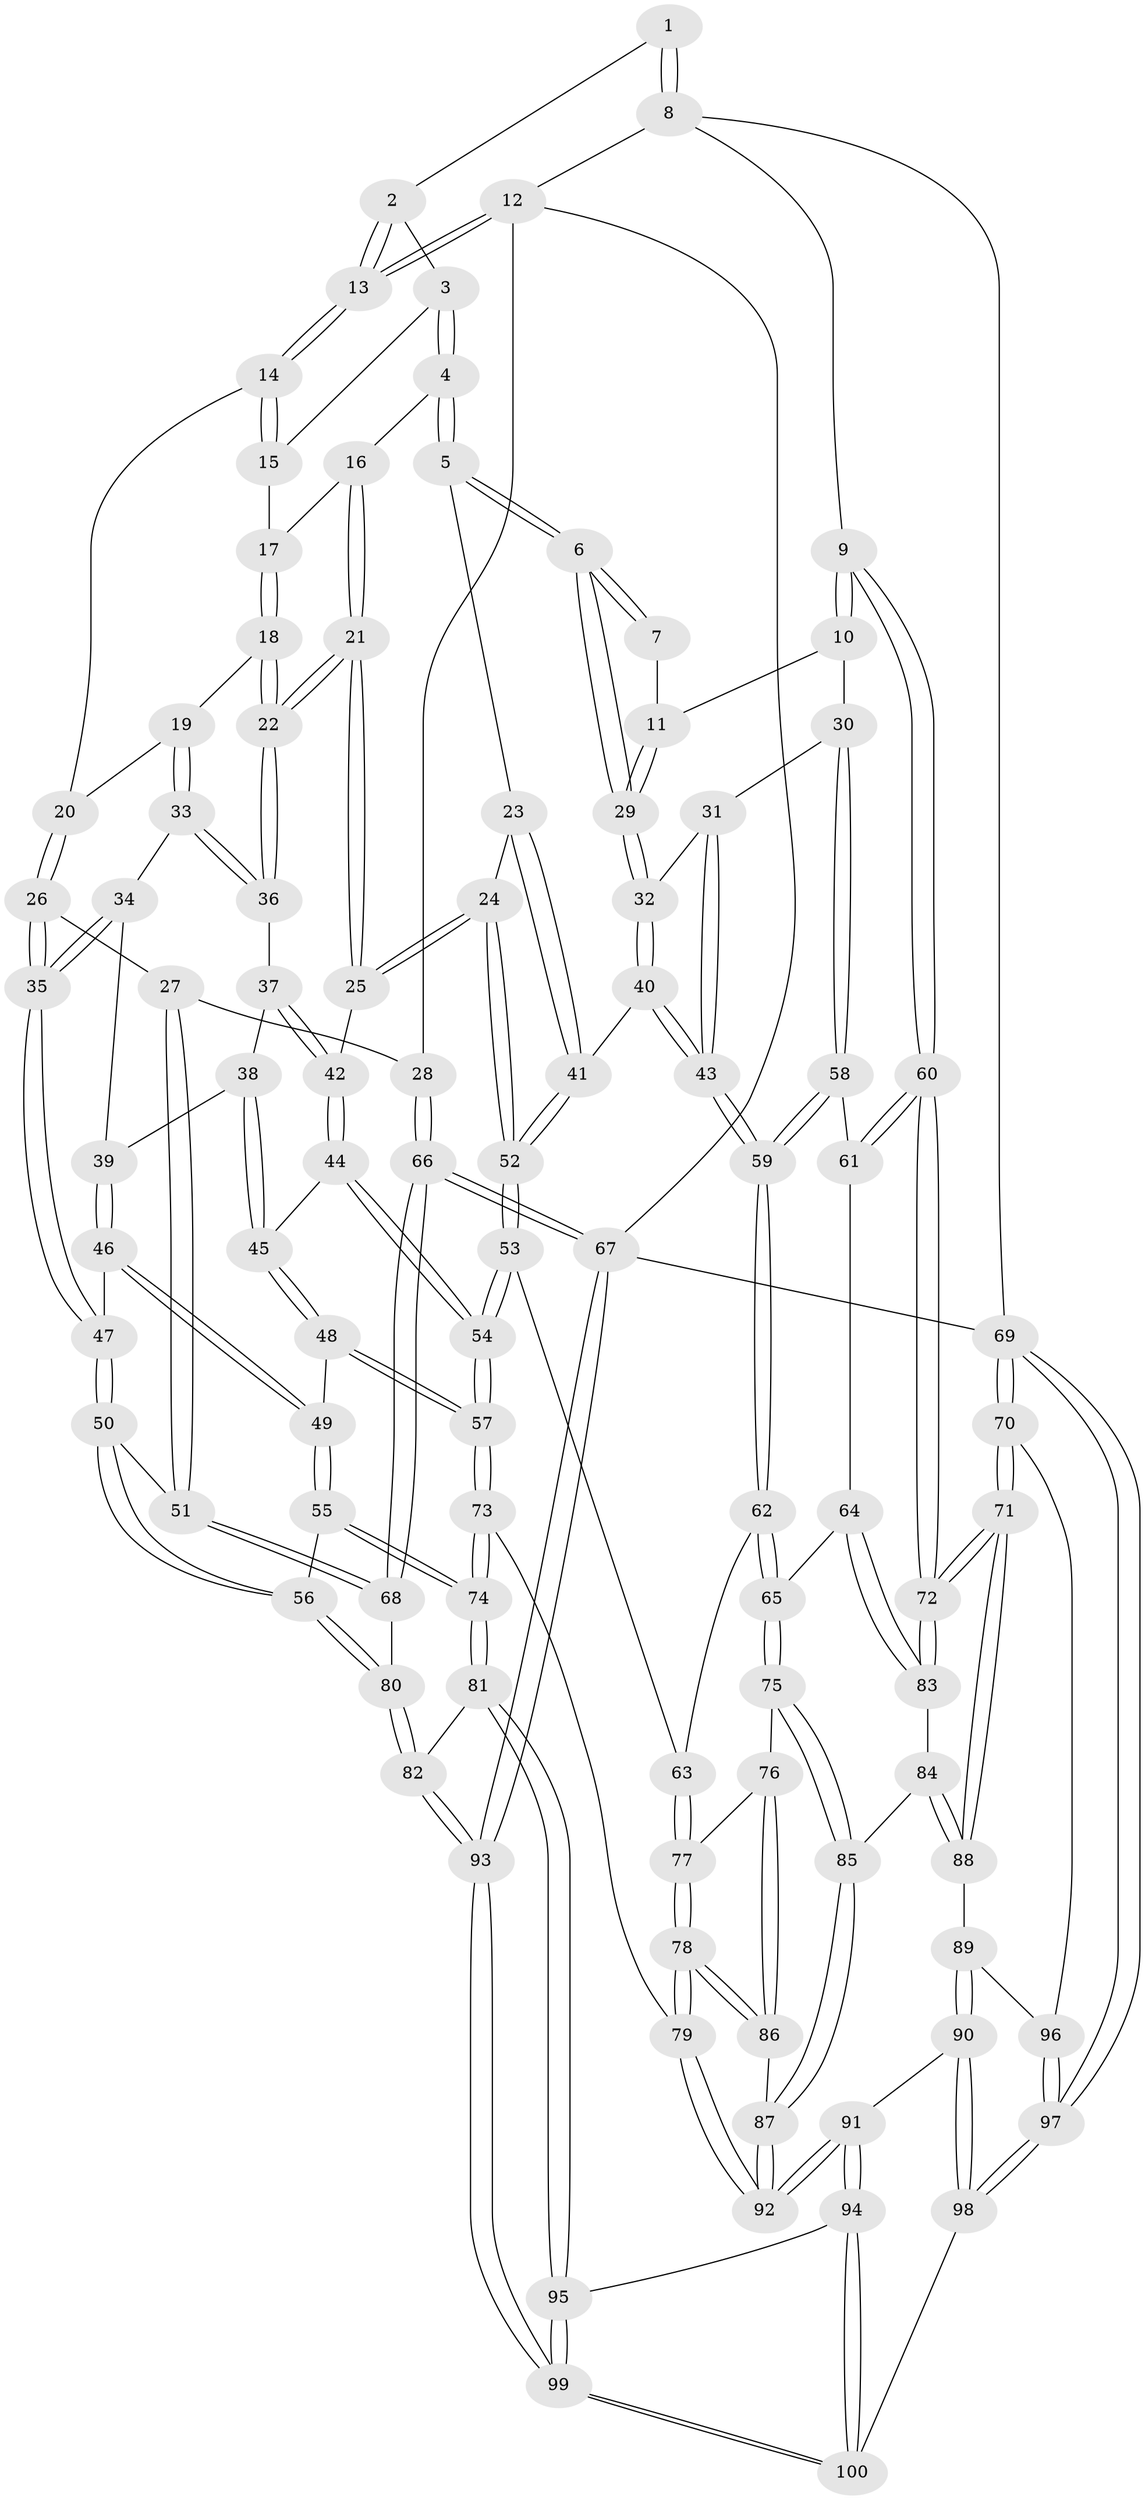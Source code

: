 // Generated by graph-tools (version 1.1) at 2025/17/03/09/25 04:17:16]
// undirected, 100 vertices, 247 edges
graph export_dot {
graph [start="1"]
  node [color=gray90,style=filled];
  1 [pos="+0.9449607945333539+0"];
  2 [pos="+0.5567587402264995+0"];
  3 [pos="+0.5558819020515849+0"];
  4 [pos="+0.6095325577127918+0.06924484419645645"];
  5 [pos="+0.687967095156279+0.1435384148936303"];
  6 [pos="+0.7071870733450716+0.15040846045898412"];
  7 [pos="+0.8399506178963682+0.001554238770160087"];
  8 [pos="+1+0"];
  9 [pos="+1+0"];
  10 [pos="+0.9293096205461379+0.16157332596649565"];
  11 [pos="+0.9197281623964648+0.15871187873997677"];
  12 [pos="+0+0"];
  13 [pos="+0+0"];
  14 [pos="+0.09193068163350268+0"];
  15 [pos="+0.3716100650084597+0.09693405133107029"];
  16 [pos="+0.5142602062466587+0.16964609759087315"];
  17 [pos="+0.3751568736715108+0.13074364141242975"];
  18 [pos="+0.36766943388773415+0.16800314787842183"];
  19 [pos="+0.3133632335395856+0.21009689913392893"];
  20 [pos="+0.13338193031290801+0.09374591986003215"];
  21 [pos="+0.47480788948015973+0.26364909663066327"];
  22 [pos="+0.44033781507004266+0.24507210062550502"];
  23 [pos="+0.6293909171056794+0.22887762318798668"];
  24 [pos="+0.5075813401250192+0.30562236769745216"];
  25 [pos="+0.4833137141563727+0.28704439754390565"];
  26 [pos="+0.14959173220785327+0.26283904760412036"];
  27 [pos="+0+0.2940435018200094"];
  28 [pos="+0+0.2346159371887315"];
  29 [pos="+0.7248367036189941+0.1654577535522717"];
  30 [pos="+0.9079129616320893+0.31571311970286775"];
  31 [pos="+0.7555052662930607+0.24169341629647548"];
  32 [pos="+0.7256155107160476+0.16828235319480572"];
  33 [pos="+0.31260066635679606+0.21364663816502816"];
  34 [pos="+0.291212115475372+0.24241024000500036"];
  35 [pos="+0.15386627648414825+0.2702025432506712"];
  36 [pos="+0.35730848317339087+0.27301477935797563"];
  37 [pos="+0.35620109485585144+0.28080343394717167"];
  38 [pos="+0.3287475741573539+0.30858770320671347"];
  39 [pos="+0.2948405653184625+0.31732476419386146"];
  40 [pos="+0.6505200007475862+0.3630562293641191"];
  41 [pos="+0.6340541157871347+0.3643511868812844"];
  42 [pos="+0.4056951104015984+0.33634890631895065"];
  43 [pos="+0.7465598692238103+0.37840296651766303"];
  44 [pos="+0.4003155069524876+0.3430876405654712"];
  45 [pos="+0.3906342788716737+0.3497493208857826"];
  46 [pos="+0.2831078926075538+0.33527727724345396"];
  47 [pos="+0.15842373043310295+0.2909261178123346"];
  48 [pos="+0.3202236040818101+0.44059071222114393"];
  49 [pos="+0.30759608473833266+0.4405140736265983"];
  50 [pos="+0.12568169770109255+0.4404693335818383"];
  51 [pos="+0.12106417384261906+0.442588194745712"];
  52 [pos="+0.556323787169263+0.40275608720200734"];
  53 [pos="+0.5466786786313494+0.4432579894658196"];
  54 [pos="+0.49339180715157044+0.4785940193093178"];
  55 [pos="+0.2536768814234824+0.4726413821152502"];
  56 [pos="+0.23194046328246692+0.4711496517145884"];
  57 [pos="+0.45816328811974516+0.5095042682235531"];
  58 [pos="+0.9119426788343933+0.3294521515602024"];
  59 [pos="+0.7535585497128626+0.3867811286231712"];
  60 [pos="+1+0.38916869819343713"];
  61 [pos="+0.9484058554376463+0.36516982582203295"];
  62 [pos="+0.7640261698306612+0.46205988000909315"];
  63 [pos="+0.5557994848318084+0.45019908681868476"];
  64 [pos="+0.8785036927484106+0.4936859451076461"];
  65 [pos="+0.7721405714585742+0.48099304809101595"];
  66 [pos="+0+0.5630997047398941"];
  67 [pos="+0+1"];
  68 [pos="+0.0370729716603334+0.5130483135483298"];
  69 [pos="+1+1"];
  70 [pos="+1+0.8623852364550092"];
  71 [pos="+1+0.8230770039301254"];
  72 [pos="+1+0.7006747694822913"];
  73 [pos="+0.4488417501383863+0.6135856699423985"];
  74 [pos="+0.31589046214839606+0.7016503813505485"];
  75 [pos="+0.7498503035475599+0.5209967880275735"];
  76 [pos="+0.7275040632543747+0.5329553535992226"];
  77 [pos="+0.6177255653523538+0.5244462115322652"];
  78 [pos="+0.6051184126011089+0.6811444946855965"];
  79 [pos="+0.599025769399198+0.6986564537902501"];
  80 [pos="+0.16329917826501406+0.6532622089334588"];
  81 [pos="+0.2963537786997081+0.7325040384569149"];
  82 [pos="+0.22244537765570072+0.7683459170154078"];
  83 [pos="+0.9192927050125935+0.5544379379865265"];
  84 [pos="+0.8132942093565149+0.6526244311560149"];
  85 [pos="+0.8079333217189872+0.6511084996995133"];
  86 [pos="+0.7149530753640069+0.5584378816186668"];
  87 [pos="+0.7288920421420737+0.6811103742582748"];
  88 [pos="+0.8559664815145309+0.7120350515858286"];
  89 [pos="+0.768767728535023+0.8280622008246104"];
  90 [pos="+0.6825099123439392+0.8245939924196861"];
  91 [pos="+0.6272129827670399+0.7953384514311751"];
  92 [pos="+0.625570766616096+0.7486658059184319"];
  93 [pos="+0+1"];
  94 [pos="+0.5619327966263777+0.8516554871426946"];
  95 [pos="+0.4755368761012251+0.8544636081436725"];
  96 [pos="+0.7818739159548322+0.8363056661749532"];
  97 [pos="+1+1"];
  98 [pos="+0.7969791510227653+1"];
  99 [pos="+0.2116120915179637+1"];
  100 [pos="+0.578269193694125+1"];
  1 -- 2;
  1 -- 8;
  1 -- 8;
  2 -- 3;
  2 -- 13;
  2 -- 13;
  3 -- 4;
  3 -- 4;
  3 -- 15;
  4 -- 5;
  4 -- 5;
  4 -- 16;
  5 -- 6;
  5 -- 6;
  5 -- 23;
  6 -- 7;
  6 -- 7;
  6 -- 29;
  6 -- 29;
  7 -- 11;
  8 -- 9;
  8 -- 12;
  8 -- 69;
  9 -- 10;
  9 -- 10;
  9 -- 60;
  9 -- 60;
  10 -- 11;
  10 -- 30;
  11 -- 29;
  11 -- 29;
  12 -- 13;
  12 -- 13;
  12 -- 28;
  12 -- 67;
  13 -- 14;
  13 -- 14;
  14 -- 15;
  14 -- 15;
  14 -- 20;
  15 -- 17;
  16 -- 17;
  16 -- 21;
  16 -- 21;
  17 -- 18;
  17 -- 18;
  18 -- 19;
  18 -- 22;
  18 -- 22;
  19 -- 20;
  19 -- 33;
  19 -- 33;
  20 -- 26;
  20 -- 26;
  21 -- 22;
  21 -- 22;
  21 -- 25;
  21 -- 25;
  22 -- 36;
  22 -- 36;
  23 -- 24;
  23 -- 41;
  23 -- 41;
  24 -- 25;
  24 -- 25;
  24 -- 52;
  24 -- 52;
  25 -- 42;
  26 -- 27;
  26 -- 35;
  26 -- 35;
  27 -- 28;
  27 -- 51;
  27 -- 51;
  28 -- 66;
  28 -- 66;
  29 -- 32;
  29 -- 32;
  30 -- 31;
  30 -- 58;
  30 -- 58;
  31 -- 32;
  31 -- 43;
  31 -- 43;
  32 -- 40;
  32 -- 40;
  33 -- 34;
  33 -- 36;
  33 -- 36;
  34 -- 35;
  34 -- 35;
  34 -- 39;
  35 -- 47;
  35 -- 47;
  36 -- 37;
  37 -- 38;
  37 -- 42;
  37 -- 42;
  38 -- 39;
  38 -- 45;
  38 -- 45;
  39 -- 46;
  39 -- 46;
  40 -- 41;
  40 -- 43;
  40 -- 43;
  41 -- 52;
  41 -- 52;
  42 -- 44;
  42 -- 44;
  43 -- 59;
  43 -- 59;
  44 -- 45;
  44 -- 54;
  44 -- 54;
  45 -- 48;
  45 -- 48;
  46 -- 47;
  46 -- 49;
  46 -- 49;
  47 -- 50;
  47 -- 50;
  48 -- 49;
  48 -- 57;
  48 -- 57;
  49 -- 55;
  49 -- 55;
  50 -- 51;
  50 -- 56;
  50 -- 56;
  51 -- 68;
  51 -- 68;
  52 -- 53;
  52 -- 53;
  53 -- 54;
  53 -- 54;
  53 -- 63;
  54 -- 57;
  54 -- 57;
  55 -- 56;
  55 -- 74;
  55 -- 74;
  56 -- 80;
  56 -- 80;
  57 -- 73;
  57 -- 73;
  58 -- 59;
  58 -- 59;
  58 -- 61;
  59 -- 62;
  59 -- 62;
  60 -- 61;
  60 -- 61;
  60 -- 72;
  60 -- 72;
  61 -- 64;
  62 -- 63;
  62 -- 65;
  62 -- 65;
  63 -- 77;
  63 -- 77;
  64 -- 65;
  64 -- 83;
  64 -- 83;
  65 -- 75;
  65 -- 75;
  66 -- 67;
  66 -- 67;
  66 -- 68;
  66 -- 68;
  67 -- 93;
  67 -- 93;
  67 -- 69;
  68 -- 80;
  69 -- 70;
  69 -- 70;
  69 -- 97;
  69 -- 97;
  70 -- 71;
  70 -- 71;
  70 -- 96;
  71 -- 72;
  71 -- 72;
  71 -- 88;
  71 -- 88;
  72 -- 83;
  72 -- 83;
  73 -- 74;
  73 -- 74;
  73 -- 79;
  74 -- 81;
  74 -- 81;
  75 -- 76;
  75 -- 85;
  75 -- 85;
  76 -- 77;
  76 -- 86;
  76 -- 86;
  77 -- 78;
  77 -- 78;
  78 -- 79;
  78 -- 79;
  78 -- 86;
  78 -- 86;
  79 -- 92;
  79 -- 92;
  80 -- 82;
  80 -- 82;
  81 -- 82;
  81 -- 95;
  81 -- 95;
  82 -- 93;
  82 -- 93;
  83 -- 84;
  84 -- 85;
  84 -- 88;
  84 -- 88;
  85 -- 87;
  85 -- 87;
  86 -- 87;
  87 -- 92;
  87 -- 92;
  88 -- 89;
  89 -- 90;
  89 -- 90;
  89 -- 96;
  90 -- 91;
  90 -- 98;
  90 -- 98;
  91 -- 92;
  91 -- 92;
  91 -- 94;
  91 -- 94;
  93 -- 99;
  93 -- 99;
  94 -- 95;
  94 -- 100;
  94 -- 100;
  95 -- 99;
  95 -- 99;
  96 -- 97;
  96 -- 97;
  97 -- 98;
  97 -- 98;
  98 -- 100;
  99 -- 100;
  99 -- 100;
}
